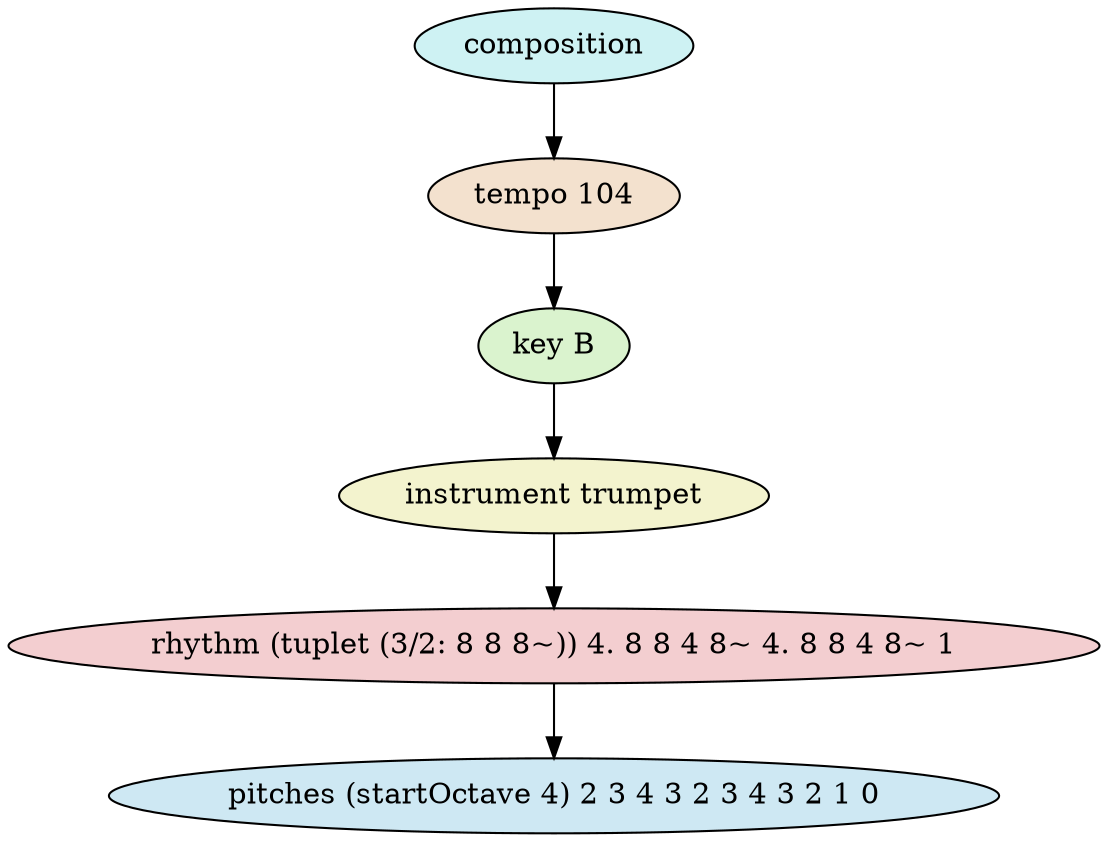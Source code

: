 digraph compositionModel {
    graph [ordering="out"];
    n0 [fillcolor="#cef2f3",style="filled",label="composition"];
    n1 [fillcolor="#f3e1ce",style="filled",label="tempo 104"];
    n0 -> n1;
    n2 [fillcolor="#daf3ce",style="filled",label="key B"];
    n1 -> n2;
    n3 [fillcolor="#f3f3ce",style="filled",label="instrument trumpet"];
    n2 -> n3;
    n4 [fillcolor="#f3ced0",style="filled",label="rhythm (tuplet (3/2: 8 8 8~)) 4. 8 8 4 8~ 4. 8 8 4 8~ 1"];
    n3 -> n4;
    n5 [fillcolor="#cee8f3",style="filled",label="pitches (startOctave 4) 2 3 4 3 2 3 4 3 2 1 0"];
    n4 -> n5;
}
